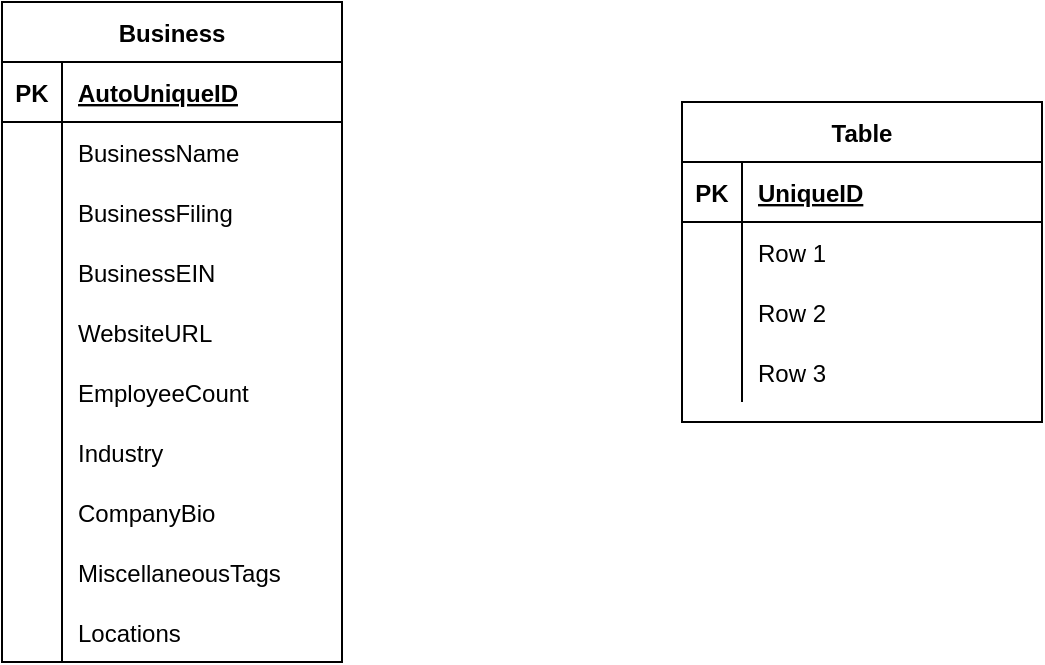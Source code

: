 <mxfile version="13.7.7" type="device"><diagram id="GFggzQuhArm1EUaWKhVk" name="Page-1"><mxGraphModel dx="751" dy="491" grid="1" gridSize="10" guides="1" tooltips="1" connect="1" arrows="1" fold="1" page="1" pageScale="1" pageWidth="850" pageHeight="1100" math="0" shadow="0"><root><mxCell id="0"/><mxCell id="1" parent="0"/><mxCell id="WmCJSj8wxNHVIK68D_68-14" value="Table" style="shape=table;startSize=30;container=1;collapsible=1;childLayout=tableLayout;fixedRows=1;rowLines=0;fontStyle=1;align=center;resizeLast=1;" vertex="1" parent="1"><mxGeometry x="400" y="200" width="180" height="160" as="geometry"/></mxCell><mxCell id="WmCJSj8wxNHVIK68D_68-15" value="" style="shape=partialRectangle;collapsible=0;dropTarget=0;pointerEvents=0;fillColor=none;top=0;left=0;bottom=1;right=0;points=[[0,0.5],[1,0.5]];portConstraint=eastwest;" vertex="1" parent="WmCJSj8wxNHVIK68D_68-14"><mxGeometry y="30" width="180" height="30" as="geometry"/></mxCell><mxCell id="WmCJSj8wxNHVIK68D_68-16" value="PK" style="shape=partialRectangle;connectable=0;fillColor=none;top=0;left=0;bottom=0;right=0;fontStyle=1;overflow=hidden;" vertex="1" parent="WmCJSj8wxNHVIK68D_68-15"><mxGeometry width="30" height="30" as="geometry"/></mxCell><mxCell id="WmCJSj8wxNHVIK68D_68-17" value="UniqueID" style="shape=partialRectangle;connectable=0;fillColor=none;top=0;left=0;bottom=0;right=0;align=left;spacingLeft=6;fontStyle=5;overflow=hidden;" vertex="1" parent="WmCJSj8wxNHVIK68D_68-15"><mxGeometry x="30" width="150" height="30" as="geometry"/></mxCell><mxCell id="WmCJSj8wxNHVIK68D_68-18" value="" style="shape=partialRectangle;collapsible=0;dropTarget=0;pointerEvents=0;fillColor=none;top=0;left=0;bottom=0;right=0;points=[[0,0.5],[1,0.5]];portConstraint=eastwest;" vertex="1" parent="WmCJSj8wxNHVIK68D_68-14"><mxGeometry y="60" width="180" height="30" as="geometry"/></mxCell><mxCell id="WmCJSj8wxNHVIK68D_68-19" value="" style="shape=partialRectangle;connectable=0;fillColor=none;top=0;left=0;bottom=0;right=0;editable=1;overflow=hidden;" vertex="1" parent="WmCJSj8wxNHVIK68D_68-18"><mxGeometry width="30" height="30" as="geometry"/></mxCell><mxCell id="WmCJSj8wxNHVIK68D_68-20" value="Row 1" style="shape=partialRectangle;connectable=0;fillColor=none;top=0;left=0;bottom=0;right=0;align=left;spacingLeft=6;overflow=hidden;" vertex="1" parent="WmCJSj8wxNHVIK68D_68-18"><mxGeometry x="30" width="150" height="30" as="geometry"/></mxCell><mxCell id="WmCJSj8wxNHVIK68D_68-21" value="" style="shape=partialRectangle;collapsible=0;dropTarget=0;pointerEvents=0;fillColor=none;top=0;left=0;bottom=0;right=0;points=[[0,0.5],[1,0.5]];portConstraint=eastwest;" vertex="1" parent="WmCJSj8wxNHVIK68D_68-14"><mxGeometry y="90" width="180" height="30" as="geometry"/></mxCell><mxCell id="WmCJSj8wxNHVIK68D_68-22" value="" style="shape=partialRectangle;connectable=0;fillColor=none;top=0;left=0;bottom=0;right=0;editable=1;overflow=hidden;" vertex="1" parent="WmCJSj8wxNHVIK68D_68-21"><mxGeometry width="30" height="30" as="geometry"/></mxCell><mxCell id="WmCJSj8wxNHVIK68D_68-23" value="Row 2" style="shape=partialRectangle;connectable=0;fillColor=none;top=0;left=0;bottom=0;right=0;align=left;spacingLeft=6;overflow=hidden;" vertex="1" parent="WmCJSj8wxNHVIK68D_68-21"><mxGeometry x="30" width="150" height="30" as="geometry"/></mxCell><mxCell id="WmCJSj8wxNHVIK68D_68-24" value="" style="shape=partialRectangle;collapsible=0;dropTarget=0;pointerEvents=0;fillColor=none;top=0;left=0;bottom=0;right=0;points=[[0,0.5],[1,0.5]];portConstraint=eastwest;" vertex="1" parent="WmCJSj8wxNHVIK68D_68-14"><mxGeometry y="120" width="180" height="30" as="geometry"/></mxCell><mxCell id="WmCJSj8wxNHVIK68D_68-25" value="" style="shape=partialRectangle;connectable=0;fillColor=none;top=0;left=0;bottom=0;right=0;editable=1;overflow=hidden;" vertex="1" parent="WmCJSj8wxNHVIK68D_68-24"><mxGeometry width="30" height="30" as="geometry"/></mxCell><mxCell id="WmCJSj8wxNHVIK68D_68-26" value="Row 3" style="shape=partialRectangle;connectable=0;fillColor=none;top=0;left=0;bottom=0;right=0;align=left;spacingLeft=6;overflow=hidden;" vertex="1" parent="WmCJSj8wxNHVIK68D_68-24"><mxGeometry x="30" width="150" height="30" as="geometry"/></mxCell><mxCell id="WmCJSj8wxNHVIK68D_68-1" value="Business" style="shape=table;startSize=30;container=1;collapsible=1;childLayout=tableLayout;fixedRows=1;rowLines=0;fontStyle=1;align=center;resizeLast=1;" vertex="1" parent="1"><mxGeometry x="60" y="150" width="170" height="330" as="geometry"><mxRectangle x="30" y="190" width="90" height="30" as="alternateBounds"/></mxGeometry></mxCell><mxCell id="WmCJSj8wxNHVIK68D_68-2" value="" style="shape=partialRectangle;collapsible=0;dropTarget=0;pointerEvents=0;fillColor=none;top=0;left=0;bottom=1;right=0;points=[[0,0.5],[1,0.5]];portConstraint=eastwest;" vertex="1" parent="WmCJSj8wxNHVIK68D_68-1"><mxGeometry y="30" width="170" height="30" as="geometry"/></mxCell><mxCell id="WmCJSj8wxNHVIK68D_68-3" value="PK" style="shape=partialRectangle;connectable=0;fillColor=none;top=0;left=0;bottom=0;right=0;fontStyle=1;overflow=hidden;" vertex="1" parent="WmCJSj8wxNHVIK68D_68-2"><mxGeometry width="30" height="30" as="geometry"/></mxCell><mxCell id="WmCJSj8wxNHVIK68D_68-4" value="AutoUniqueID" style="shape=partialRectangle;connectable=0;fillColor=none;top=0;left=0;bottom=0;right=0;align=left;spacingLeft=6;fontStyle=5;overflow=hidden;" vertex="1" parent="WmCJSj8wxNHVIK68D_68-2"><mxGeometry x="30" width="140" height="30" as="geometry"/></mxCell><mxCell id="WmCJSj8wxNHVIK68D_68-5" value="" style="shape=partialRectangle;collapsible=0;dropTarget=0;pointerEvents=0;fillColor=none;top=0;left=0;bottom=0;right=0;points=[[0,0.5],[1,0.5]];portConstraint=eastwest;" vertex="1" parent="WmCJSj8wxNHVIK68D_68-1"><mxGeometry y="60" width="170" height="30" as="geometry"/></mxCell><mxCell id="WmCJSj8wxNHVIK68D_68-6" value="" style="shape=partialRectangle;connectable=0;fillColor=none;top=0;left=0;bottom=0;right=0;editable=1;overflow=hidden;" vertex="1" parent="WmCJSj8wxNHVIK68D_68-5"><mxGeometry width="30" height="30" as="geometry"/></mxCell><mxCell id="WmCJSj8wxNHVIK68D_68-7" value="BusinessName" style="shape=partialRectangle;connectable=0;fillColor=none;top=0;left=0;bottom=0;right=0;align=left;spacingLeft=6;overflow=hidden;" vertex="1" parent="WmCJSj8wxNHVIK68D_68-5"><mxGeometry x="30" width="140" height="30" as="geometry"/></mxCell><mxCell id="WmCJSj8wxNHVIK68D_68-8" value="" style="shape=partialRectangle;collapsible=0;dropTarget=0;pointerEvents=0;fillColor=none;top=0;left=0;bottom=0;right=0;points=[[0,0.5],[1,0.5]];portConstraint=eastwest;" vertex="1" parent="WmCJSj8wxNHVIK68D_68-1"><mxGeometry y="90" width="170" height="30" as="geometry"/></mxCell><mxCell id="WmCJSj8wxNHVIK68D_68-9" value="" style="shape=partialRectangle;connectable=0;fillColor=none;top=0;left=0;bottom=0;right=0;editable=1;overflow=hidden;" vertex="1" parent="WmCJSj8wxNHVIK68D_68-8"><mxGeometry width="30" height="30" as="geometry"/></mxCell><mxCell id="WmCJSj8wxNHVIK68D_68-10" value="BusinessFiling" style="shape=partialRectangle;connectable=0;fillColor=none;top=0;left=0;bottom=0;right=0;align=left;spacingLeft=6;overflow=hidden;" vertex="1" parent="WmCJSj8wxNHVIK68D_68-8"><mxGeometry x="30" width="140" height="30" as="geometry"/></mxCell><mxCell id="WmCJSj8wxNHVIK68D_68-11" value="" style="shape=partialRectangle;collapsible=0;dropTarget=0;pointerEvents=0;fillColor=none;top=0;left=0;bottom=0;right=0;points=[[0,0.5],[1,0.5]];portConstraint=eastwest;" vertex="1" parent="WmCJSj8wxNHVIK68D_68-1"><mxGeometry y="120" width="170" height="30" as="geometry"/></mxCell><mxCell id="WmCJSj8wxNHVIK68D_68-12" value="" style="shape=partialRectangle;connectable=0;fillColor=none;top=0;left=0;bottom=0;right=0;editable=1;overflow=hidden;" vertex="1" parent="WmCJSj8wxNHVIK68D_68-11"><mxGeometry width="30" height="30" as="geometry"/></mxCell><mxCell id="WmCJSj8wxNHVIK68D_68-13" value="BusinessEIN" style="shape=partialRectangle;connectable=0;fillColor=none;top=0;left=0;bottom=0;right=0;align=left;spacingLeft=6;overflow=hidden;" vertex="1" parent="WmCJSj8wxNHVIK68D_68-11"><mxGeometry x="30" width="140" height="30" as="geometry"/></mxCell><mxCell id="WmCJSj8wxNHVIK68D_68-39" style="shape=partialRectangle;collapsible=0;dropTarget=0;pointerEvents=0;fillColor=none;top=0;left=0;bottom=0;right=0;points=[[0,0.5],[1,0.5]];portConstraint=eastwest;" vertex="1" parent="WmCJSj8wxNHVIK68D_68-1"><mxGeometry y="150" width="170" height="30" as="geometry"/></mxCell><mxCell id="WmCJSj8wxNHVIK68D_68-40" style="shape=partialRectangle;connectable=0;fillColor=none;top=0;left=0;bottom=0;right=0;editable=1;overflow=hidden;" vertex="1" parent="WmCJSj8wxNHVIK68D_68-39"><mxGeometry width="30" height="30" as="geometry"/></mxCell><mxCell id="WmCJSj8wxNHVIK68D_68-41" value="WebsiteURL" style="shape=partialRectangle;connectable=0;fillColor=none;top=0;left=0;bottom=0;right=0;align=left;spacingLeft=6;overflow=hidden;" vertex="1" parent="WmCJSj8wxNHVIK68D_68-39"><mxGeometry x="30" width="140" height="30" as="geometry"/></mxCell><mxCell id="WmCJSj8wxNHVIK68D_68-36" style="shape=partialRectangle;collapsible=0;dropTarget=0;pointerEvents=0;fillColor=none;top=0;left=0;bottom=0;right=0;points=[[0,0.5],[1,0.5]];portConstraint=eastwest;" vertex="1" parent="WmCJSj8wxNHVIK68D_68-1"><mxGeometry y="180" width="170" height="30" as="geometry"/></mxCell><mxCell id="WmCJSj8wxNHVIK68D_68-37" style="shape=partialRectangle;connectable=0;fillColor=none;top=0;left=0;bottom=0;right=0;editable=1;overflow=hidden;" vertex="1" parent="WmCJSj8wxNHVIK68D_68-36"><mxGeometry width="30" height="30" as="geometry"/></mxCell><mxCell id="WmCJSj8wxNHVIK68D_68-38" value="EmployeeCount" style="shape=partialRectangle;connectable=0;fillColor=none;top=0;left=0;bottom=0;right=0;align=left;spacingLeft=6;overflow=hidden;" vertex="1" parent="WmCJSj8wxNHVIK68D_68-36"><mxGeometry x="30" width="140" height="30" as="geometry"/></mxCell><mxCell id="WmCJSj8wxNHVIK68D_68-33" style="shape=partialRectangle;collapsible=0;dropTarget=0;pointerEvents=0;fillColor=none;top=0;left=0;bottom=0;right=0;points=[[0,0.5],[1,0.5]];portConstraint=eastwest;" vertex="1" parent="WmCJSj8wxNHVIK68D_68-1"><mxGeometry y="210" width="170" height="30" as="geometry"/></mxCell><mxCell id="WmCJSj8wxNHVIK68D_68-34" style="shape=partialRectangle;connectable=0;fillColor=none;top=0;left=0;bottom=0;right=0;editable=1;overflow=hidden;" vertex="1" parent="WmCJSj8wxNHVIK68D_68-33"><mxGeometry width="30" height="30" as="geometry"/></mxCell><mxCell id="WmCJSj8wxNHVIK68D_68-35" value="Industry" style="shape=partialRectangle;connectable=0;fillColor=none;top=0;left=0;bottom=0;right=0;align=left;spacingLeft=6;overflow=hidden;" vertex="1" parent="WmCJSj8wxNHVIK68D_68-33"><mxGeometry x="30" width="140" height="30" as="geometry"/></mxCell><mxCell id="WmCJSj8wxNHVIK68D_68-30" style="shape=partialRectangle;collapsible=0;dropTarget=0;pointerEvents=0;fillColor=none;top=0;left=0;bottom=0;right=0;points=[[0,0.5],[1,0.5]];portConstraint=eastwest;" vertex="1" parent="WmCJSj8wxNHVIK68D_68-1"><mxGeometry y="240" width="170" height="30" as="geometry"/></mxCell><mxCell id="WmCJSj8wxNHVIK68D_68-31" style="shape=partialRectangle;connectable=0;fillColor=none;top=0;left=0;bottom=0;right=0;editable=1;overflow=hidden;" vertex="1" parent="WmCJSj8wxNHVIK68D_68-30"><mxGeometry width="30" height="30" as="geometry"/></mxCell><mxCell id="WmCJSj8wxNHVIK68D_68-32" value="CompanyBio" style="shape=partialRectangle;connectable=0;fillColor=none;top=0;left=0;bottom=0;right=0;align=left;spacingLeft=6;overflow=hidden;" vertex="1" parent="WmCJSj8wxNHVIK68D_68-30"><mxGeometry x="30" width="140" height="30" as="geometry"/></mxCell><mxCell id="WmCJSj8wxNHVIK68D_68-42" style="shape=partialRectangle;collapsible=0;dropTarget=0;pointerEvents=0;fillColor=none;top=0;left=0;bottom=0;right=0;points=[[0,0.5],[1,0.5]];portConstraint=eastwest;" vertex="1" parent="WmCJSj8wxNHVIK68D_68-1"><mxGeometry y="270" width="170" height="30" as="geometry"/></mxCell><mxCell id="WmCJSj8wxNHVIK68D_68-43" style="shape=partialRectangle;connectable=0;fillColor=none;top=0;left=0;bottom=0;right=0;editable=1;overflow=hidden;" vertex="1" parent="WmCJSj8wxNHVIK68D_68-42"><mxGeometry width="30" height="30" as="geometry"/></mxCell><mxCell id="WmCJSj8wxNHVIK68D_68-44" value="MiscellaneousTags" style="shape=partialRectangle;connectable=0;fillColor=none;top=0;left=0;bottom=0;right=0;align=left;spacingLeft=6;overflow=hidden;" vertex="1" parent="WmCJSj8wxNHVIK68D_68-42"><mxGeometry x="30" width="140" height="30" as="geometry"/></mxCell><mxCell id="WmCJSj8wxNHVIK68D_68-45" style="shape=partialRectangle;collapsible=0;dropTarget=0;pointerEvents=0;fillColor=none;top=0;left=0;bottom=0;right=0;points=[[0,0.5],[1,0.5]];portConstraint=eastwest;" vertex="1" parent="WmCJSj8wxNHVIK68D_68-1"><mxGeometry y="300" width="170" height="30" as="geometry"/></mxCell><mxCell id="WmCJSj8wxNHVIK68D_68-46" style="shape=partialRectangle;connectable=0;fillColor=none;top=0;left=0;bottom=0;right=0;editable=1;overflow=hidden;" vertex="1" parent="WmCJSj8wxNHVIK68D_68-45"><mxGeometry width="30" height="30" as="geometry"/></mxCell><mxCell id="WmCJSj8wxNHVIK68D_68-47" value="Locations" style="shape=partialRectangle;connectable=0;fillColor=none;top=0;left=0;bottom=0;right=0;align=left;spacingLeft=6;overflow=hidden;" vertex="1" parent="WmCJSj8wxNHVIK68D_68-45"><mxGeometry x="30" width="140" height="30" as="geometry"/></mxCell></root></mxGraphModel></diagram></mxfile>
